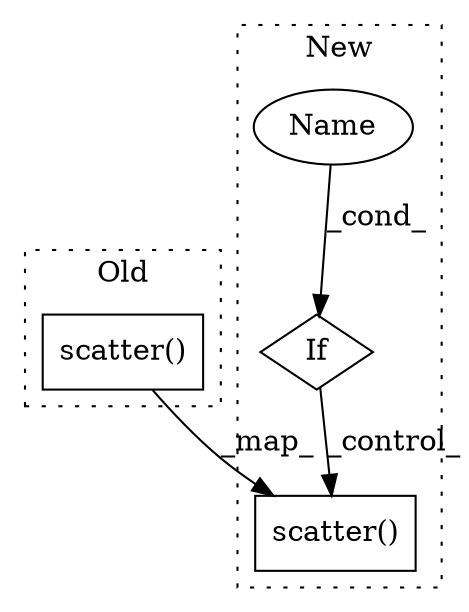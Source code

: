 digraph G {
subgraph cluster0 {
1 [label="scatter()" a="75" s="2718,2762" l="12,17" shape="box"];
label = "Old";
style="dotted";
}
subgraph cluster1 {
2 [label="scatter()" a="75" s="2786,2830" l="12,17" shape="box"];
3 [label="If" a="96" s="2757" l="3" shape="diamond"];
4 [label="Name" a="87" s="2760" l="12" shape="ellipse"];
label = "New";
style="dotted";
}
1 -> 2 [label="_map_"];
3 -> 2 [label="_control_"];
4 -> 3 [label="_cond_"];
}